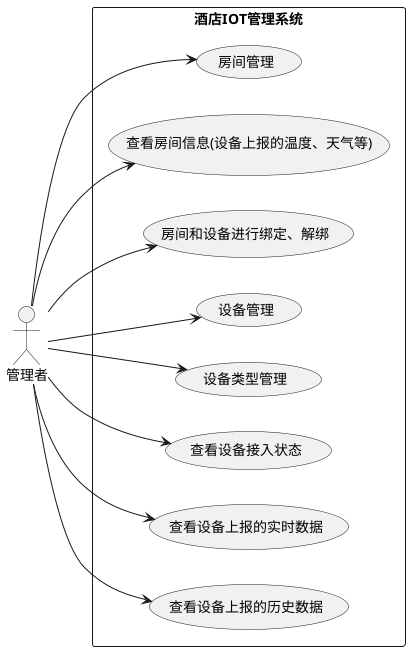 @startuml 管理者用例图_第2组

' 定义角色
left to right direction
actor "管理者" as Manager

' 定义用例
rectangle "酒店IOT管理系统" {
  usecase "房间管理" as UC6
  usecase "查看房间信息(设备上报的温度、天气等)" as UC7
  usecase "房间和设备进行绑定、解绑" as UC8
  usecase "设备管理" as UC9
  usecase "设备类型管理" as UC10
  usecase "查看设备接入状态" as UC11
  usecase "查看设备上报的实时数据" as UC12
  usecase "查看设备上报的历史数据" as UC13
}

' 建立关系
Manager --> UC6
Manager --> UC7
Manager --> UC8
Manager --> UC9
Manager --> UC10
Manager --> UC11
Manager --> UC12
Manager --> UC13

@enduml